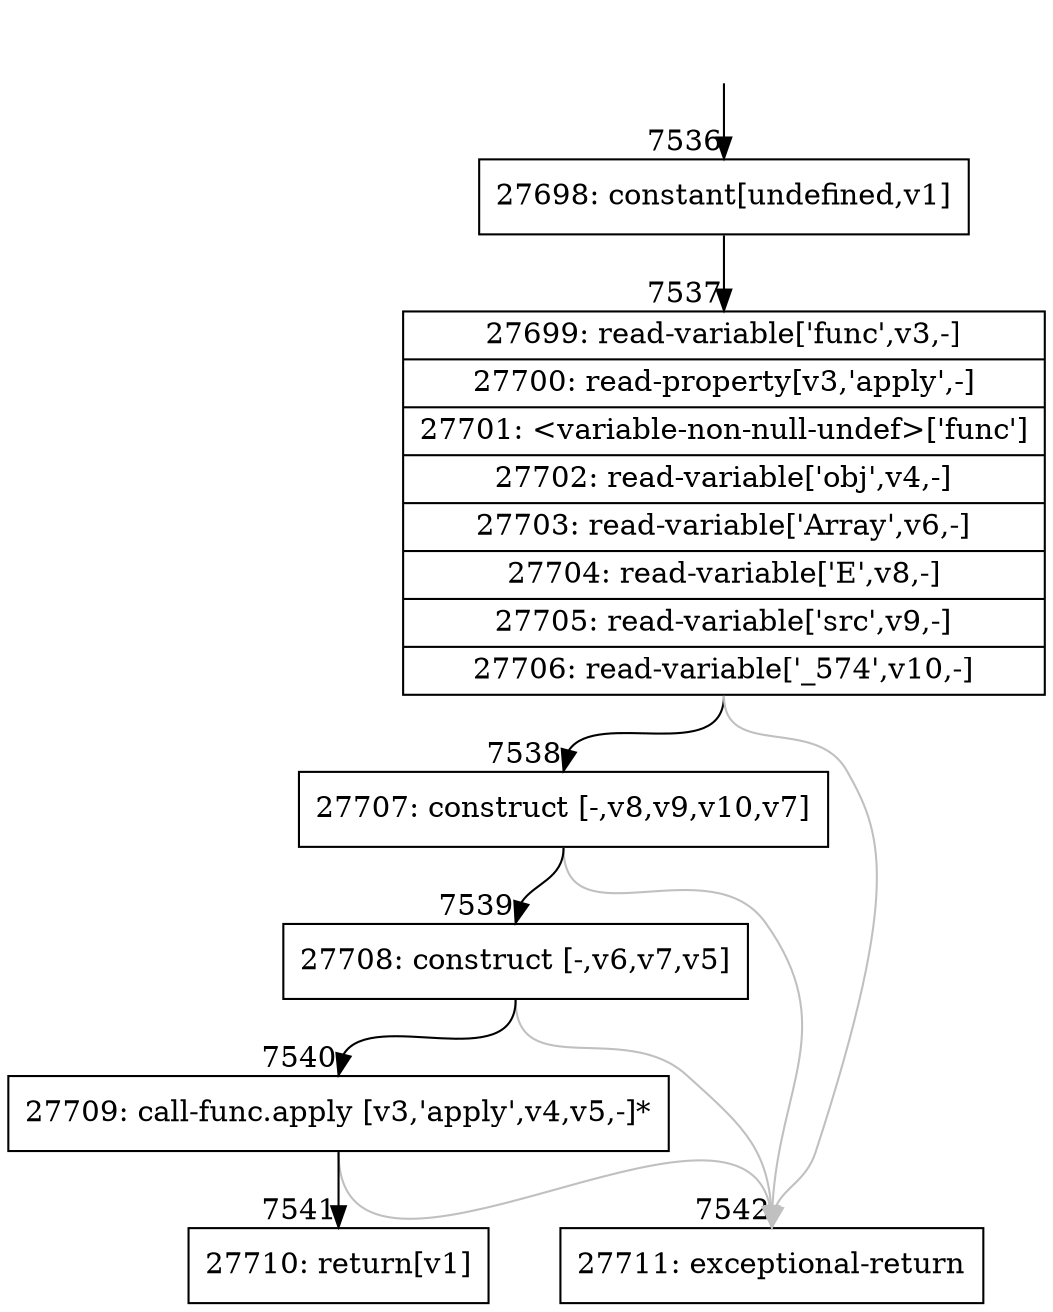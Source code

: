 digraph {
rankdir="TD"
BB_entry500[shape=none,label=""];
BB_entry500 -> BB7536 [tailport=s, headport=n, headlabel="    7536"]
BB7536 [shape=record label="{27698: constant[undefined,v1]}" ] 
BB7536 -> BB7537 [tailport=s, headport=n, headlabel="      7537"]
BB7537 [shape=record label="{27699: read-variable['func',v3,-]|27700: read-property[v3,'apply',-]|27701: \<variable-non-null-undef\>['func']|27702: read-variable['obj',v4,-]|27703: read-variable['Array',v6,-]|27704: read-variable['E',v8,-]|27705: read-variable['src',v9,-]|27706: read-variable['_574',v10,-]}" ] 
BB7537 -> BB7538 [tailport=s, headport=n, headlabel="      7538"]
BB7537 -> BB7542 [tailport=s, headport=n, color=gray, headlabel="      7542"]
BB7538 [shape=record label="{27707: construct [-,v8,v9,v10,v7]}" ] 
BB7538 -> BB7539 [tailport=s, headport=n, headlabel="      7539"]
BB7538 -> BB7542 [tailport=s, headport=n, color=gray]
BB7539 [shape=record label="{27708: construct [-,v6,v7,v5]}" ] 
BB7539 -> BB7540 [tailport=s, headport=n, headlabel="      7540"]
BB7539 -> BB7542 [tailport=s, headport=n, color=gray]
BB7540 [shape=record label="{27709: call-func.apply [v3,'apply',v4,v5,-]*}" ] 
BB7540 -> BB7541 [tailport=s, headport=n, headlabel="      7541"]
BB7540 -> BB7542 [tailport=s, headport=n, color=gray]
BB7541 [shape=record label="{27710: return[v1]}" ] 
BB7542 [shape=record label="{27711: exceptional-return}" ] 
//#$~ 5339
}
